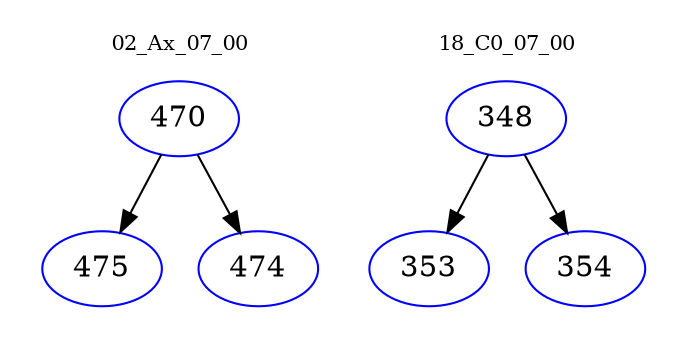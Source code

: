digraph{
subgraph cluster_0 {
color = white
label = "02_Ax_07_00";
fontsize=10;
T0_470 [label="470", color="blue"]
T0_470 -> T0_475 [color="black"]
T0_475 [label="475", color="blue"]
T0_470 -> T0_474 [color="black"]
T0_474 [label="474", color="blue"]
}
subgraph cluster_1 {
color = white
label = "18_C0_07_00";
fontsize=10;
T1_348 [label="348", color="blue"]
T1_348 -> T1_353 [color="black"]
T1_353 [label="353", color="blue"]
T1_348 -> T1_354 [color="black"]
T1_354 [label="354", color="blue"]
}
}
